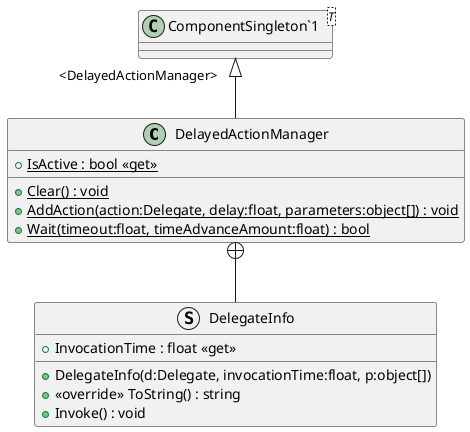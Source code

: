 @startuml
class DelayedActionManager {
    + {static} Clear() : void
    + {static} AddAction(action:Delegate, delay:float, parameters:object[]) : void
    + {static} IsActive : bool <<get>>
    + {static} Wait(timeout:float, timeAdvanceAmount:float) : bool
}
class "ComponentSingleton`1"<T> {
}
struct DelegateInfo {
    + DelegateInfo(d:Delegate, invocationTime:float, p:object[])
    + InvocationTime : float <<get>>
    + <<override>> ToString() : string
    + Invoke() : void
}
"ComponentSingleton`1" "<DelayedActionManager>" <|-- DelayedActionManager
DelayedActionManager +-- DelegateInfo
@enduml
